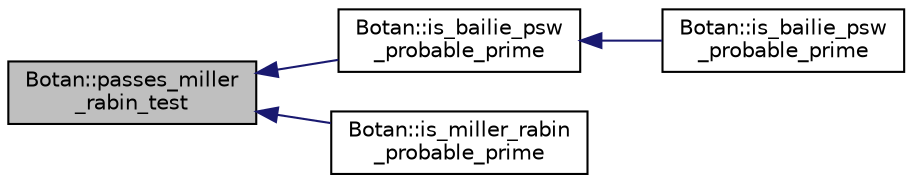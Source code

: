 digraph "Botan::passes_miller_rabin_test"
{
  edge [fontname="Helvetica",fontsize="10",labelfontname="Helvetica",labelfontsize="10"];
  node [fontname="Helvetica",fontsize="10",shape=record];
  rankdir="LR";
  Node253 [label="Botan::passes_miller\l_rabin_test",height=0.2,width=0.4,color="black", fillcolor="grey75", style="filled", fontcolor="black"];
  Node253 -> Node254 [dir="back",color="midnightblue",fontsize="10",style="solid",fontname="Helvetica"];
  Node254 [label="Botan::is_bailie_psw\l_probable_prime",height=0.2,width=0.4,color="black", fillcolor="white", style="filled",URL="$namespace_botan.html#aa000b3df41820d97dbeef2594dd82843"];
  Node254 -> Node255 [dir="back",color="midnightblue",fontsize="10",style="solid",fontname="Helvetica"];
  Node255 [label="Botan::is_bailie_psw\l_probable_prime",height=0.2,width=0.4,color="black", fillcolor="white", style="filled",URL="$namespace_botan.html#a3972bbdb57116e08e72c3559d8db5bf2"];
  Node253 -> Node256 [dir="back",color="midnightblue",fontsize="10",style="solid",fontname="Helvetica"];
  Node256 [label="Botan::is_miller_rabin\l_probable_prime",height=0.2,width=0.4,color="black", fillcolor="white", style="filled",URL="$namespace_botan.html#a83e0f4d2a60382f64d3bc66e5643d1b3"];
}
